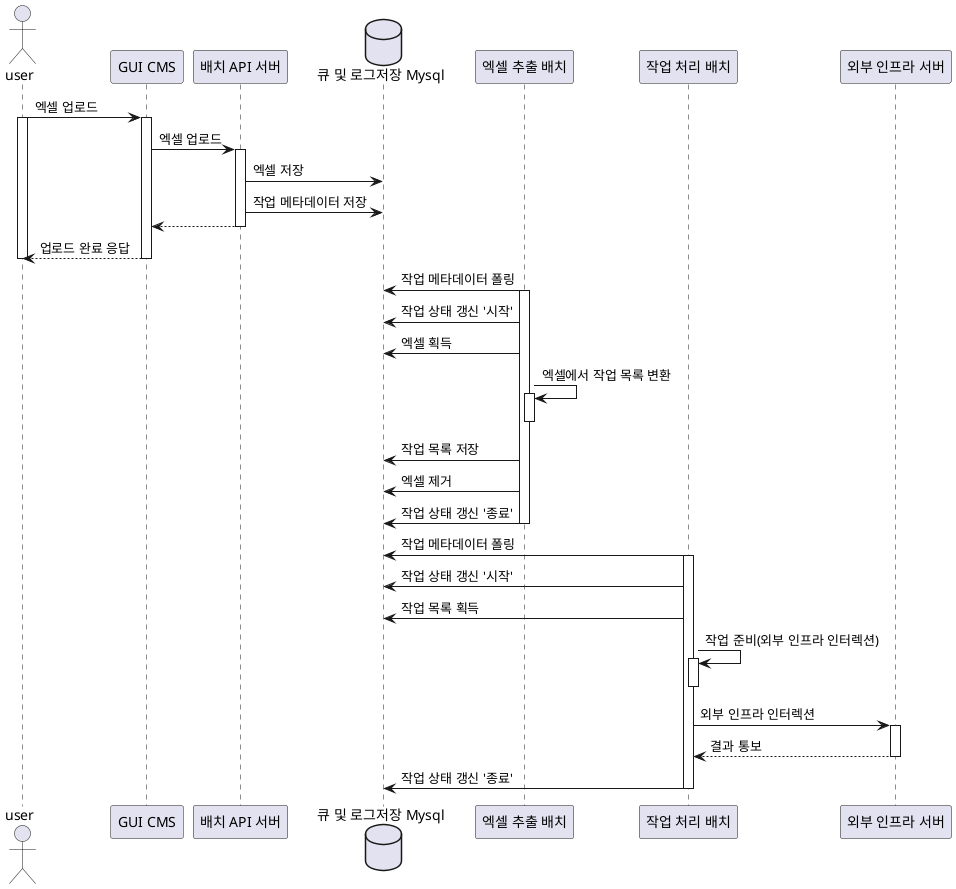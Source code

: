 @startuml

actor user as u
u -> "GUI CMS" as cms : 엑셀 업로드
activate u
activate cms
cms -> "배치 API 서버" as api : 엑셀 업로드
database "큐 및 로그저장 Mysql" as db
activate api
api->  db : 엑셀 저장
api -> db : 작업 메타데이터 저장
api --> cms :
deactivate api
return 업로드 완료 응답
deactivate cms
deactivate u

"엑셀 추출 배치" as en -> db : 작업 메타데이터 폴링
activate en
en -> db : 작업 상태 갱신 '시작'
en -> db : 엑셀 획득
en -> en : 엑셀에서 작업 목록 변환
activate en
deactivate en
en -> db : 작업 목록 저장
en -> db : 엑셀 제거
en -> db : 작업 상태 갱신 '종료'
deactivate en

"작업 처리 배치" as eas -> db : 작업 메타데이터 폴링
activate eas
eas -> db : 작업 상태 갱신 '시작'
eas -> db : 작업 목록 획득
eas -> eas : 작업 준비(외부 인프라 인터렉션)
activate eas
deactivate eas
eas -> "외부 인프라 서버" as eps : 외부 인프라 인터렉션
activate eps
eps --> eas : 결과 통보
deactivate eps
eas -> db : 작업 상태 갱신 '종료'
deactivate eas


@enduml
